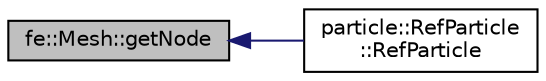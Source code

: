 digraph "fe::Mesh::getNode"
{
  edge [fontname="Helvetica",fontsize="10",labelfontname="Helvetica",labelfontsize="10"];
  node [fontname="Helvetica",fontsize="10",shape=record];
  rankdir="LR";
  Node83 [label="fe::Mesh::getNode",height=0.2,width=0.4,color="black", fillcolor="grey75", style="filled", fontcolor="black"];
  Node83 -> Node84 [dir="back",color="midnightblue",fontsize="10",style="solid",fontname="Helvetica"];
  Node84 [label="particle::RefParticle\l::RefParticle",height=0.2,width=0.4,color="black", fillcolor="white", style="filled",URL="$classparticle_1_1RefParticle.html#a4d62b012cde3db3b13db8cf7b6895c27",tooltip="Constructor. "];
}
